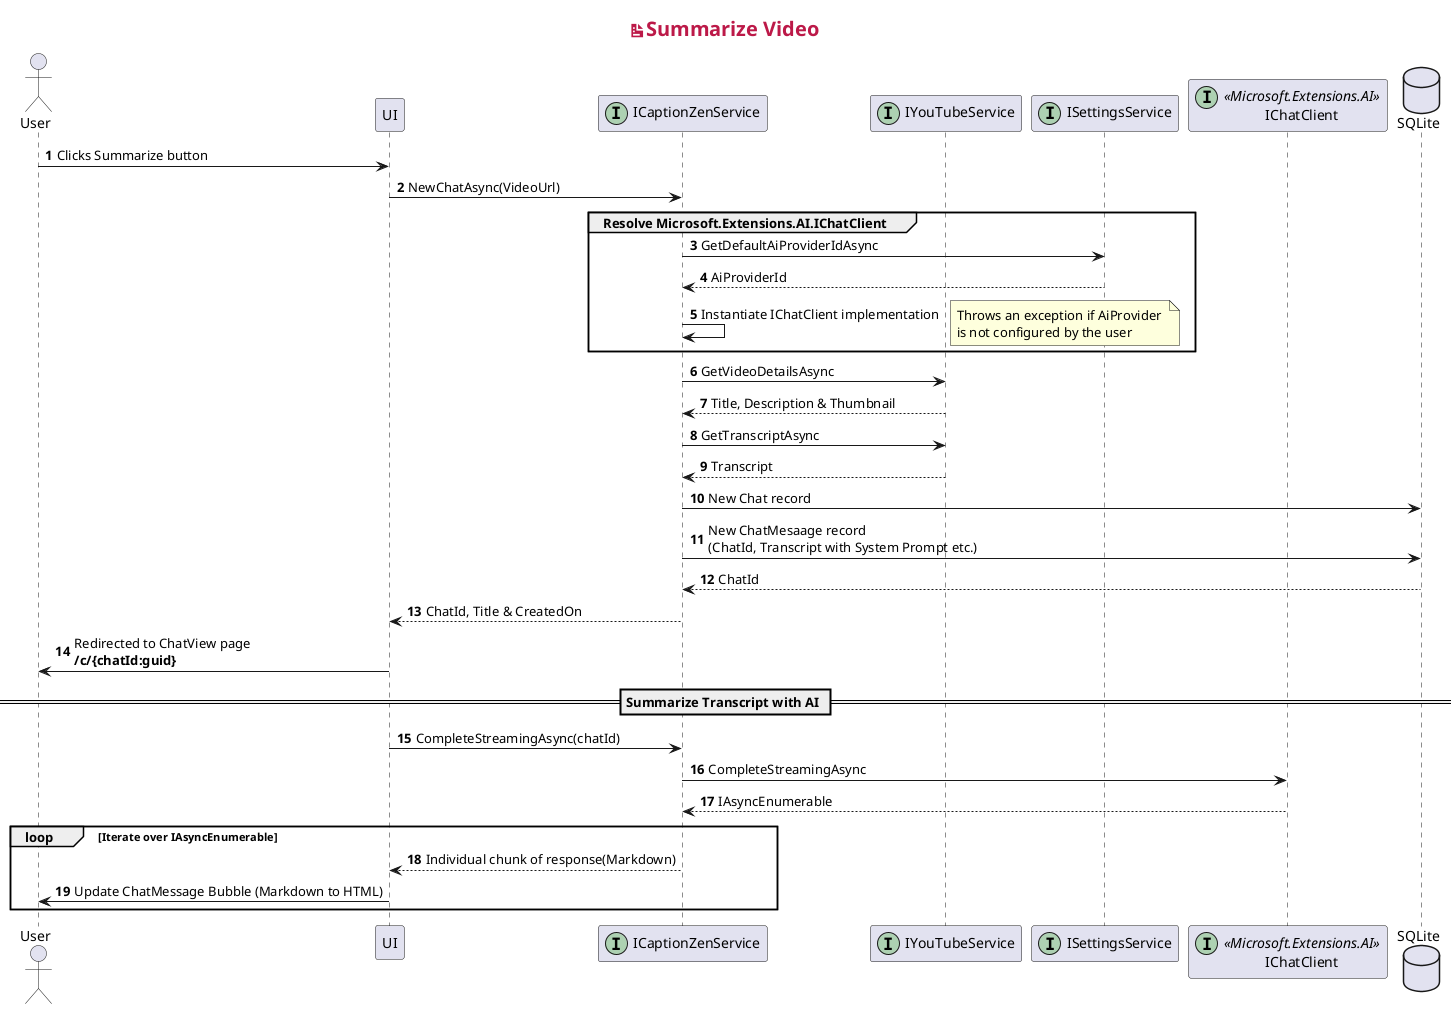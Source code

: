 @startuml CaptionZen

title: <font color="#bc1948"><size:20><&document>Summarize Video</size></font>

actor User
participant UI
participant ICaptionZenService <<(I, #ADD1B2)>>
participant IYouTubeService <<(I, #ADD1B2)>>
participant ISettingsService <<(I, #ADD1B2)>>
participant  IChatClient as AI <<(I, #ADD1B2) Microsoft.Extensions.AI>>
database SQLite

autonumber
User->UI: Clicks Summarize button
UI->ICaptionZenService: NewChatAsync(VideoUrl)

group Resolve Microsoft.Extensions.AI.IChatClient
ICaptionZenService->ISettingsService: GetDefaultAiProviderIdAsync
ISettingsService-->ICaptionZenService: AiProviderId
ICaptionZenService->ICaptionZenService: Instantiate IChatClient implementation
note right
    Throws an exception if AiProvider 
    is not configured by the user
end note
end

ICaptionZenService->IYouTubeService: GetVideoDetailsAsync
IYouTubeService-->ICaptionZenService: Title, Description & Thumbnail
ICaptionZenService->IYouTubeService: GetTranscriptAsync
IYouTubeService-->ICaptionZenService: Transcript

ICaptionZenService->SQLite: New Chat record
ICaptionZenService->SQLite: New ChatMesaage record\n(ChatId, Transcript with System Prompt etc.)
SQLite --> ICaptionZenService: ChatId
ICaptionZenService --> UI: ChatId, Title & CreatedOn
UI->User: Redirected to ChatView page\n**/c/{chatId:guid}**

== Summarize Transcript with AI ==
UI -> ICaptionZenService: CompleteStreamingAsync(chatId)
ICaptionZenService->AI: CompleteStreamingAsync
ICaptionZenService<--AI: IAsyncEnumerable
loop Iterate over IAsyncEnumerable
    ICaptionZenService --> UI: Individual chunk of response(Markdown)
    UI -> User: Update ChatMessage Bubble (Markdown to HTML)
end
@enduml
